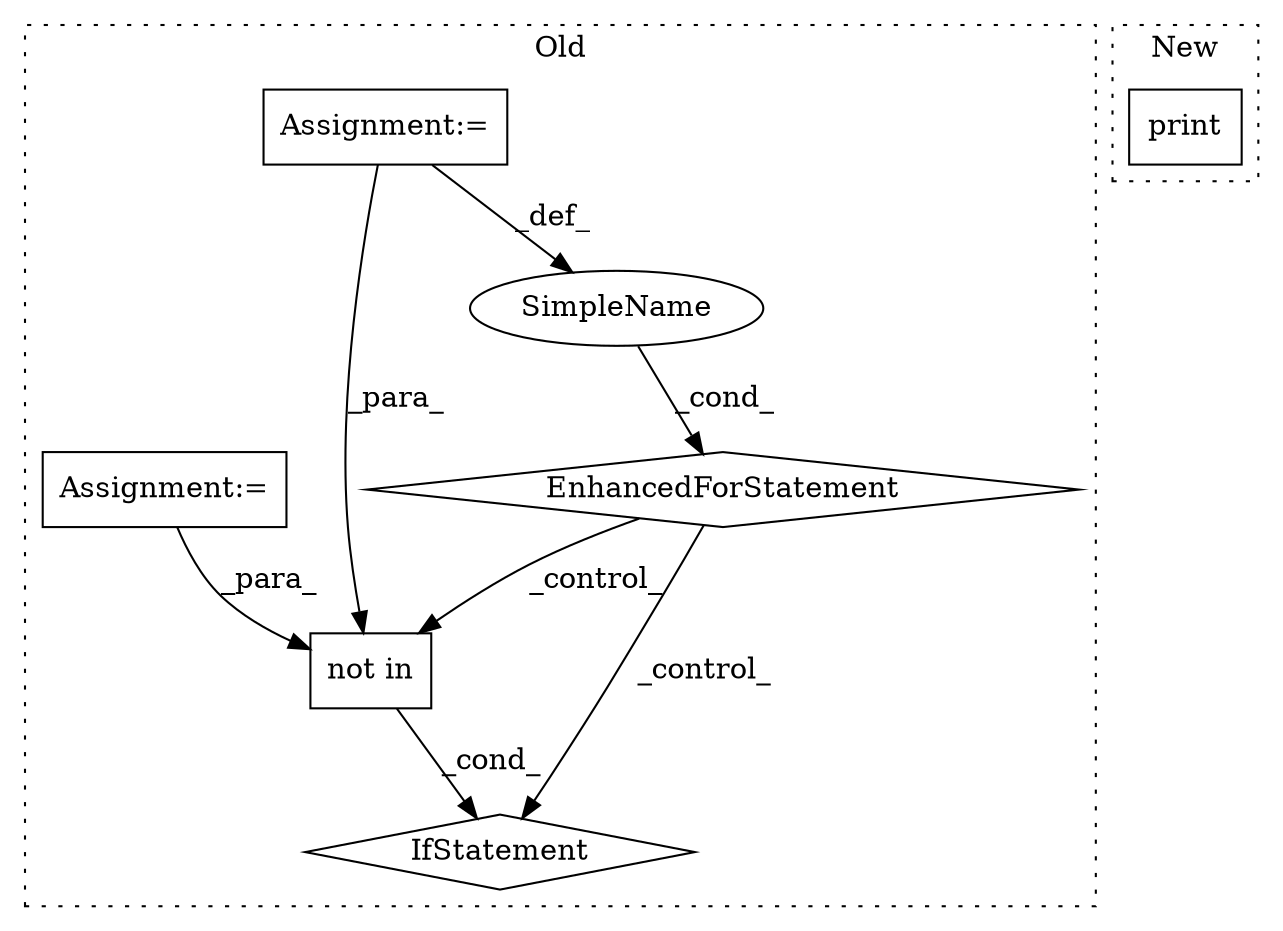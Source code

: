 digraph G {
subgraph cluster0 {
1 [label="not in" a="108" s="3869" l="30" shape="box"];
3 [label="IfStatement" a="25" s="3859,3899" l="10,2" shape="diamond"];
4 [label="SimpleName" a="42" s="3683" l="9" shape="ellipse"];
5 [label="Assignment:=" a="7" s="3626,3727" l="53,2" shape="box"];
6 [label="EnhancedForStatement" a="70" s="3626,3727" l="53,2" shape="diamond"];
7 [label="Assignment:=" a="7" s="1016" l="1" shape="box"];
label = "Old";
style="dotted";
}
subgraph cluster1 {
2 [label="print" a="32" s="2075,2126" l="6,1" shape="box"];
label = "New";
style="dotted";
}
1 -> 3 [label="_cond_"];
4 -> 6 [label="_cond_"];
5 -> 1 [label="_para_"];
5 -> 4 [label="_def_"];
6 -> 1 [label="_control_"];
6 -> 3 [label="_control_"];
7 -> 1 [label="_para_"];
}